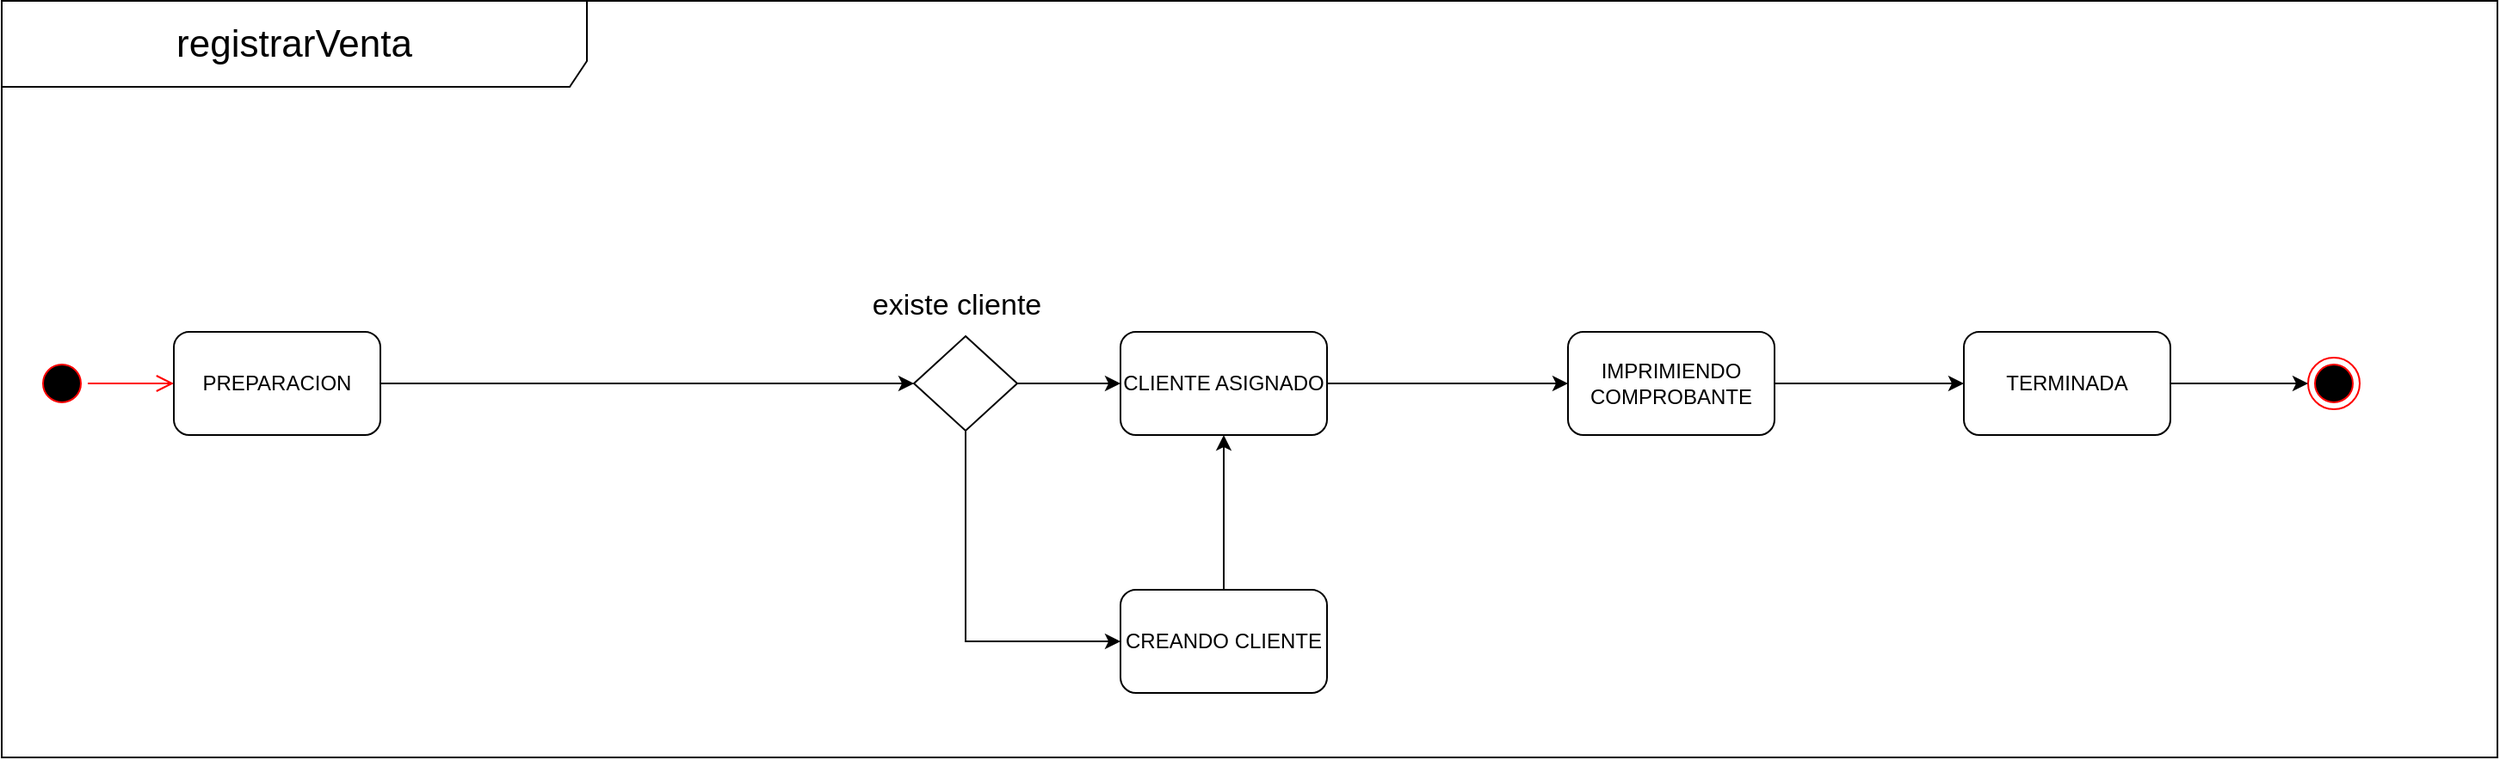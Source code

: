 <mxfile version="20.8.16" type="device"><diagram id="jb5QUQyEHy9Acg7pATpX" name="Página-1"><mxGraphModel dx="1435" dy="840" grid="1" gridSize="10" guides="1" tooltips="1" connect="1" arrows="1" fold="1" page="1" pageScale="1" pageWidth="850" pageHeight="1100" math="0" shadow="0"><root><mxCell id="0"/><mxCell id="1" parent="0"/><mxCell id="FJ4ECOT68F2YTeBBfZzy-1" value="&lt;span style=&quot;font-size: 22px;&quot;&gt;registrarVenta&lt;/span&gt;" style="shape=umlFrame;whiteSpace=wrap;html=1;width=340;height=50;" parent="1" vertex="1"><mxGeometry x="60" y="27.5" width="1450" height="440" as="geometry"/></mxCell><mxCell id="FJ4ECOT68F2YTeBBfZzy-2" value="" style="ellipse;html=1;shape=endState;fillColor=#000000;strokeColor=#ff0000;" parent="1" vertex="1"><mxGeometry x="1400" y="235" width="30" height="30" as="geometry"/></mxCell><mxCell id="FJ4ECOT68F2YTeBBfZzy-3" value="" style="ellipse;html=1;shape=startState;fillColor=#000000;strokeColor=#ff0000;" parent="1" vertex="1"><mxGeometry x="80" y="235" width="30" height="30" as="geometry"/></mxCell><mxCell id="FJ4ECOT68F2YTeBBfZzy-4" value="" style="edgeStyle=orthogonalEdgeStyle;html=1;verticalAlign=bottom;endArrow=open;endSize=8;strokeColor=#ff0000;rounded=0;entryX=0;entryY=0.5;entryDx=0;entryDy=0;" parent="1" source="FJ4ECOT68F2YTeBBfZzy-3" target="FJ4ECOT68F2YTeBBfZzy-6" edge="1"><mxGeometry relative="1" as="geometry"><mxPoint x="200" y="215" as="targetPoint"/></mxGeometry></mxCell><mxCell id="FJ4ECOT68F2YTeBBfZzy-6" value="PREPARACION" style="rounded=1;whiteSpace=wrap;html=1;" parent="1" vertex="1"><mxGeometry x="160" y="220" width="120" height="60" as="geometry"/></mxCell><mxCell id="FJ4ECOT68F2YTeBBfZzy-7" style="edgeStyle=orthogonalEdgeStyle;rounded=0;orthogonalLoop=1;jettySize=auto;html=1;fontSize=17;entryX=0;entryY=0.5;entryDx=0;entryDy=0;" parent="1" source="FJ4ECOT68F2YTeBBfZzy-8" edge="1" target="FeXJYU7oVU1C7Moe1qDS-13"><mxGeometry relative="1" as="geometry"><mxPoint x="1240" y="248" as="targetPoint"/></mxGeometry></mxCell><mxCell id="FJ4ECOT68F2YTeBBfZzy-8" value="IMPRIMIENDO COMPROBANTE" style="rounded=1;whiteSpace=wrap;html=1;" parent="1" vertex="1"><mxGeometry x="970" y="220" width="120" height="60" as="geometry"/></mxCell><mxCell id="FJ4ECOT68F2YTeBBfZzy-9" style="edgeStyle=orthogonalEdgeStyle;rounded=0;orthogonalLoop=1;jettySize=auto;html=1;entryX=0;entryY=0.5;entryDx=0;entryDy=0;fontSize=22;exitX=1;exitY=0.5;exitDx=0;exitDy=0;" parent="1" source="FJ4ECOT68F2YTeBBfZzy-6" target="FJ4ECOT68F2YTeBBfZzy-15" edge="1"><mxGeometry relative="1" as="geometry"><mxPoint x="530" y="250" as="sourcePoint"/></mxGeometry></mxCell><mxCell id="FJ4ECOT68F2YTeBBfZzy-11" style="edgeStyle=orthogonalEdgeStyle;rounded=0;orthogonalLoop=1;jettySize=auto;html=1;exitX=1;exitY=0.5;exitDx=0;exitDy=0;fontSize=17;entryX=0;entryY=0.5;entryDx=0;entryDy=0;" parent="1" source="FJ4ECOT68F2YTeBBfZzy-12" target="FJ4ECOT68F2YTeBBfZzy-8" edge="1"><mxGeometry relative="1" as="geometry"><mxPoint x="920" y="250" as="targetPoint"/></mxGeometry></mxCell><mxCell id="FJ4ECOT68F2YTeBBfZzy-12" value="CLIENTE ASIGNADO" style="rounded=1;whiteSpace=wrap;html=1;" parent="1" vertex="1"><mxGeometry x="710" y="220" width="120" height="60" as="geometry"/></mxCell><mxCell id="FJ4ECOT68F2YTeBBfZzy-13" style="edgeStyle=orthogonalEdgeStyle;rounded=0;orthogonalLoop=1;jettySize=auto;html=1;fontSize=17;" parent="1" source="FJ4ECOT68F2YTeBBfZzy-15" target="FJ4ECOT68F2YTeBBfZzy-12" edge="1"><mxGeometry relative="1" as="geometry"/></mxCell><mxCell id="OnLO_RT_wAKM1PJ42OTU-2" style="edgeStyle=orthogonalEdgeStyle;rounded=0;orthogonalLoop=1;jettySize=auto;html=1;entryX=0;entryY=0.5;entryDx=0;entryDy=0;" edge="1" parent="1" source="FJ4ECOT68F2YTeBBfZzy-15" target="OnLO_RT_wAKM1PJ42OTU-1"><mxGeometry relative="1" as="geometry"><Array as="points"><mxPoint x="620" y="400"/></Array></mxGeometry></mxCell><mxCell id="FJ4ECOT68F2YTeBBfZzy-15" value="" style="rhombus;whiteSpace=wrap;html=1;fontSize=22;" parent="1" vertex="1"><mxGeometry x="590" y="222.5" width="60" height="55" as="geometry"/></mxCell><mxCell id="FJ4ECOT68F2YTeBBfZzy-17" value="&lt;span style=&quot;font-size: 17px;&quot;&gt;existe cliente&lt;/span&gt;" style="text;html=1;strokeColor=none;fillColor=none;align=center;verticalAlign=middle;whiteSpace=wrap;rounded=0;fontSize=22;" parent="1" vertex="1"><mxGeometry x="540" y="187.5" width="150" height="30" as="geometry"/></mxCell><mxCell id="FeXJYU7oVU1C7Moe1qDS-14" style="edgeStyle=orthogonalEdgeStyle;rounded=0;orthogonalLoop=1;jettySize=auto;html=1;exitX=1;exitY=0.5;exitDx=0;exitDy=0;entryX=0;entryY=0.5;entryDx=0;entryDy=0;" parent="1" source="FeXJYU7oVU1C7Moe1qDS-13" target="FJ4ECOT68F2YTeBBfZzy-2" edge="1"><mxGeometry relative="1" as="geometry"/></mxCell><mxCell id="FeXJYU7oVU1C7Moe1qDS-13" value="TERMINADA" style="rounded=1;whiteSpace=wrap;html=1;" parent="1" vertex="1"><mxGeometry x="1200" y="220" width="120" height="60" as="geometry"/></mxCell><mxCell id="OnLO_RT_wAKM1PJ42OTU-3" style="edgeStyle=orthogonalEdgeStyle;rounded=0;orthogonalLoop=1;jettySize=auto;html=1;entryX=0.5;entryY=1;entryDx=0;entryDy=0;" edge="1" parent="1" source="OnLO_RT_wAKM1PJ42OTU-1" target="FJ4ECOT68F2YTeBBfZzy-12"><mxGeometry relative="1" as="geometry"/></mxCell><mxCell id="OnLO_RT_wAKM1PJ42OTU-1" value="CREANDO CLIENTE" style="rounded=1;whiteSpace=wrap;html=1;" vertex="1" parent="1"><mxGeometry x="710" y="370" width="120" height="60" as="geometry"/></mxCell></root></mxGraphModel></diagram></mxfile>